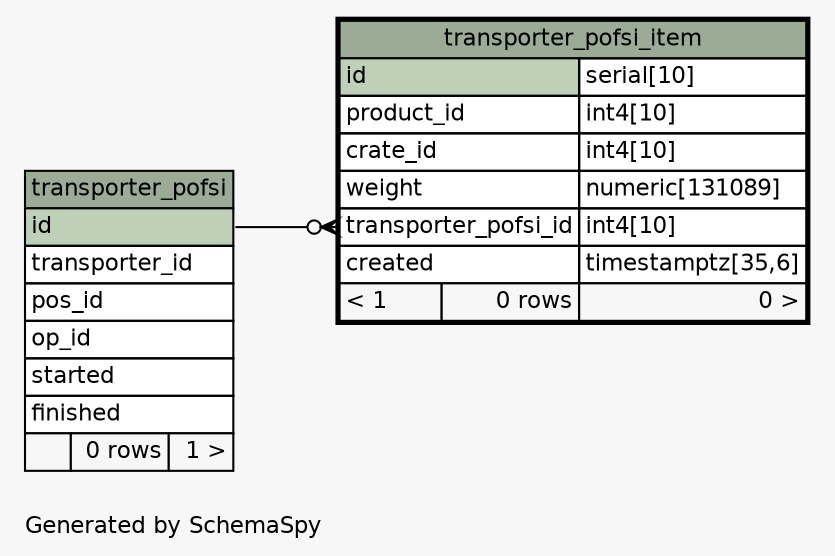 // dot 2.38.0 on Linux 4.4.84-boot2docker
// SchemaSpy rev 590
digraph "oneDegreeRelationshipsDiagram" {
  graph [
    rankdir="RL"
    bgcolor="#f7f7f7"
    label="\nGenerated by SchemaSpy"
    labeljust="l"
    nodesep="0.18"
    ranksep="0.46"
    fontname="Helvetica"
    fontsize="11"
  ];
  node [
    fontname="Helvetica"
    fontsize="11"
    shape="plaintext"
  ];
  edge [
    arrowsize="0.8"
  ];
  "transporter_pofsi_item":"transporter_pofsi_id":w -> "transporter_pofsi":"id":e [arrowhead=none dir=back arrowtail=crowodot];
  "transporter_pofsi" [
    label=<
    <TABLE BORDER="0" CELLBORDER="1" CELLSPACING="0" BGCOLOR="#ffffff">
      <TR><TD COLSPAN="3" BGCOLOR="#9bab96" ALIGN="CENTER">transporter_pofsi</TD></TR>
      <TR><TD PORT="id" COLSPAN="3" BGCOLOR="#bed1b8" ALIGN="LEFT">id</TD></TR>
      <TR><TD PORT="transporter_id" COLSPAN="3" ALIGN="LEFT">transporter_id</TD></TR>
      <TR><TD PORT="pos_id" COLSPAN="3" ALIGN="LEFT">pos_id</TD></TR>
      <TR><TD PORT="op_id" COLSPAN="3" ALIGN="LEFT">op_id</TD></TR>
      <TR><TD PORT="started" COLSPAN="3" ALIGN="LEFT">started</TD></TR>
      <TR><TD PORT="finished" COLSPAN="3" ALIGN="LEFT">finished</TD></TR>
      <TR><TD ALIGN="LEFT" BGCOLOR="#f7f7f7">  </TD><TD ALIGN="RIGHT" BGCOLOR="#f7f7f7">0 rows</TD><TD ALIGN="RIGHT" BGCOLOR="#f7f7f7">1 &gt;</TD></TR>
    </TABLE>>
    URL="transporter_pofsi.html"
    tooltip="transporter_pofsi"
  ];
  "transporter_pofsi_item" [
    label=<
    <TABLE BORDER="2" CELLBORDER="1" CELLSPACING="0" BGCOLOR="#ffffff">
      <TR><TD COLSPAN="3" BGCOLOR="#9bab96" ALIGN="CENTER">transporter_pofsi_item</TD></TR>
      <TR><TD PORT="id" COLSPAN="2" BGCOLOR="#bed1b8" ALIGN="LEFT">id</TD><TD PORT="id.type" ALIGN="LEFT">serial[10]</TD></TR>
      <TR><TD PORT="product_id" COLSPAN="2" ALIGN="LEFT">product_id</TD><TD PORT="product_id.type" ALIGN="LEFT">int4[10]</TD></TR>
      <TR><TD PORT="crate_id" COLSPAN="2" ALIGN="LEFT">crate_id</TD><TD PORT="crate_id.type" ALIGN="LEFT">int4[10]</TD></TR>
      <TR><TD PORT="weight" COLSPAN="2" ALIGN="LEFT">weight</TD><TD PORT="weight.type" ALIGN="LEFT">numeric[131089]</TD></TR>
      <TR><TD PORT="transporter_pofsi_id" COLSPAN="2" ALIGN="LEFT">transporter_pofsi_id</TD><TD PORT="transporter_pofsi_id.type" ALIGN="LEFT">int4[10]</TD></TR>
      <TR><TD PORT="created" COLSPAN="2" ALIGN="LEFT">created</TD><TD PORT="created.type" ALIGN="LEFT">timestamptz[35,6]</TD></TR>
      <TR><TD ALIGN="LEFT" BGCOLOR="#f7f7f7">&lt; 1</TD><TD ALIGN="RIGHT" BGCOLOR="#f7f7f7">0 rows</TD><TD ALIGN="RIGHT" BGCOLOR="#f7f7f7">0 &gt;</TD></TR>
    </TABLE>>
    URL="transporter_pofsi_item.html"
    tooltip="transporter_pofsi_item"
  ];
}
